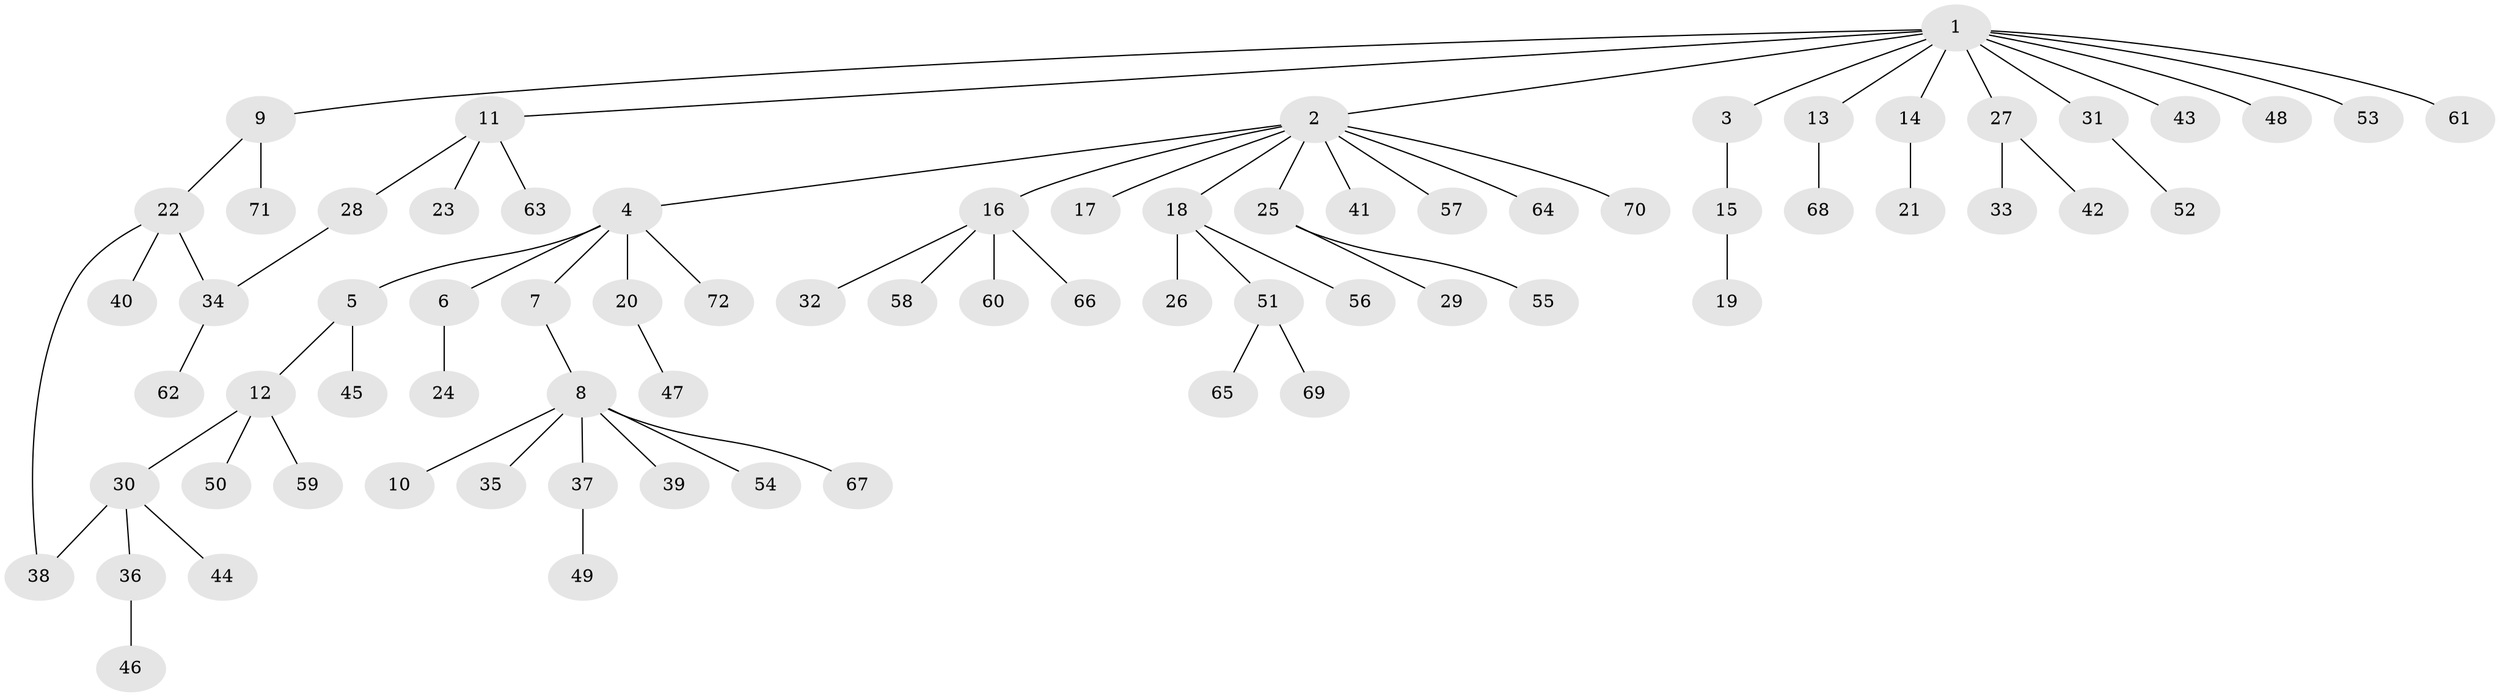 // Generated by graph-tools (version 1.1) at 2025/11/02/27/25 16:11:10]
// undirected, 72 vertices, 73 edges
graph export_dot {
graph [start="1"]
  node [color=gray90,style=filled];
  1;
  2;
  3;
  4;
  5;
  6;
  7;
  8;
  9;
  10;
  11;
  12;
  13;
  14;
  15;
  16;
  17;
  18;
  19;
  20;
  21;
  22;
  23;
  24;
  25;
  26;
  27;
  28;
  29;
  30;
  31;
  32;
  33;
  34;
  35;
  36;
  37;
  38;
  39;
  40;
  41;
  42;
  43;
  44;
  45;
  46;
  47;
  48;
  49;
  50;
  51;
  52;
  53;
  54;
  55;
  56;
  57;
  58;
  59;
  60;
  61;
  62;
  63;
  64;
  65;
  66;
  67;
  68;
  69;
  70;
  71;
  72;
  1 -- 2;
  1 -- 3;
  1 -- 9;
  1 -- 11;
  1 -- 13;
  1 -- 14;
  1 -- 27;
  1 -- 31;
  1 -- 43;
  1 -- 48;
  1 -- 53;
  1 -- 61;
  2 -- 4;
  2 -- 16;
  2 -- 17;
  2 -- 18;
  2 -- 25;
  2 -- 41;
  2 -- 57;
  2 -- 64;
  2 -- 70;
  3 -- 15;
  4 -- 5;
  4 -- 6;
  4 -- 7;
  4 -- 20;
  4 -- 72;
  5 -- 12;
  5 -- 45;
  6 -- 24;
  7 -- 8;
  8 -- 10;
  8 -- 35;
  8 -- 37;
  8 -- 39;
  8 -- 54;
  8 -- 67;
  9 -- 22;
  9 -- 71;
  11 -- 23;
  11 -- 28;
  11 -- 63;
  12 -- 30;
  12 -- 50;
  12 -- 59;
  13 -- 68;
  14 -- 21;
  15 -- 19;
  16 -- 32;
  16 -- 58;
  16 -- 60;
  16 -- 66;
  18 -- 26;
  18 -- 51;
  18 -- 56;
  20 -- 47;
  22 -- 34;
  22 -- 38;
  22 -- 40;
  25 -- 29;
  25 -- 55;
  27 -- 33;
  27 -- 42;
  28 -- 34;
  30 -- 36;
  30 -- 38;
  30 -- 44;
  31 -- 52;
  34 -- 62;
  36 -- 46;
  37 -- 49;
  51 -- 65;
  51 -- 69;
}
